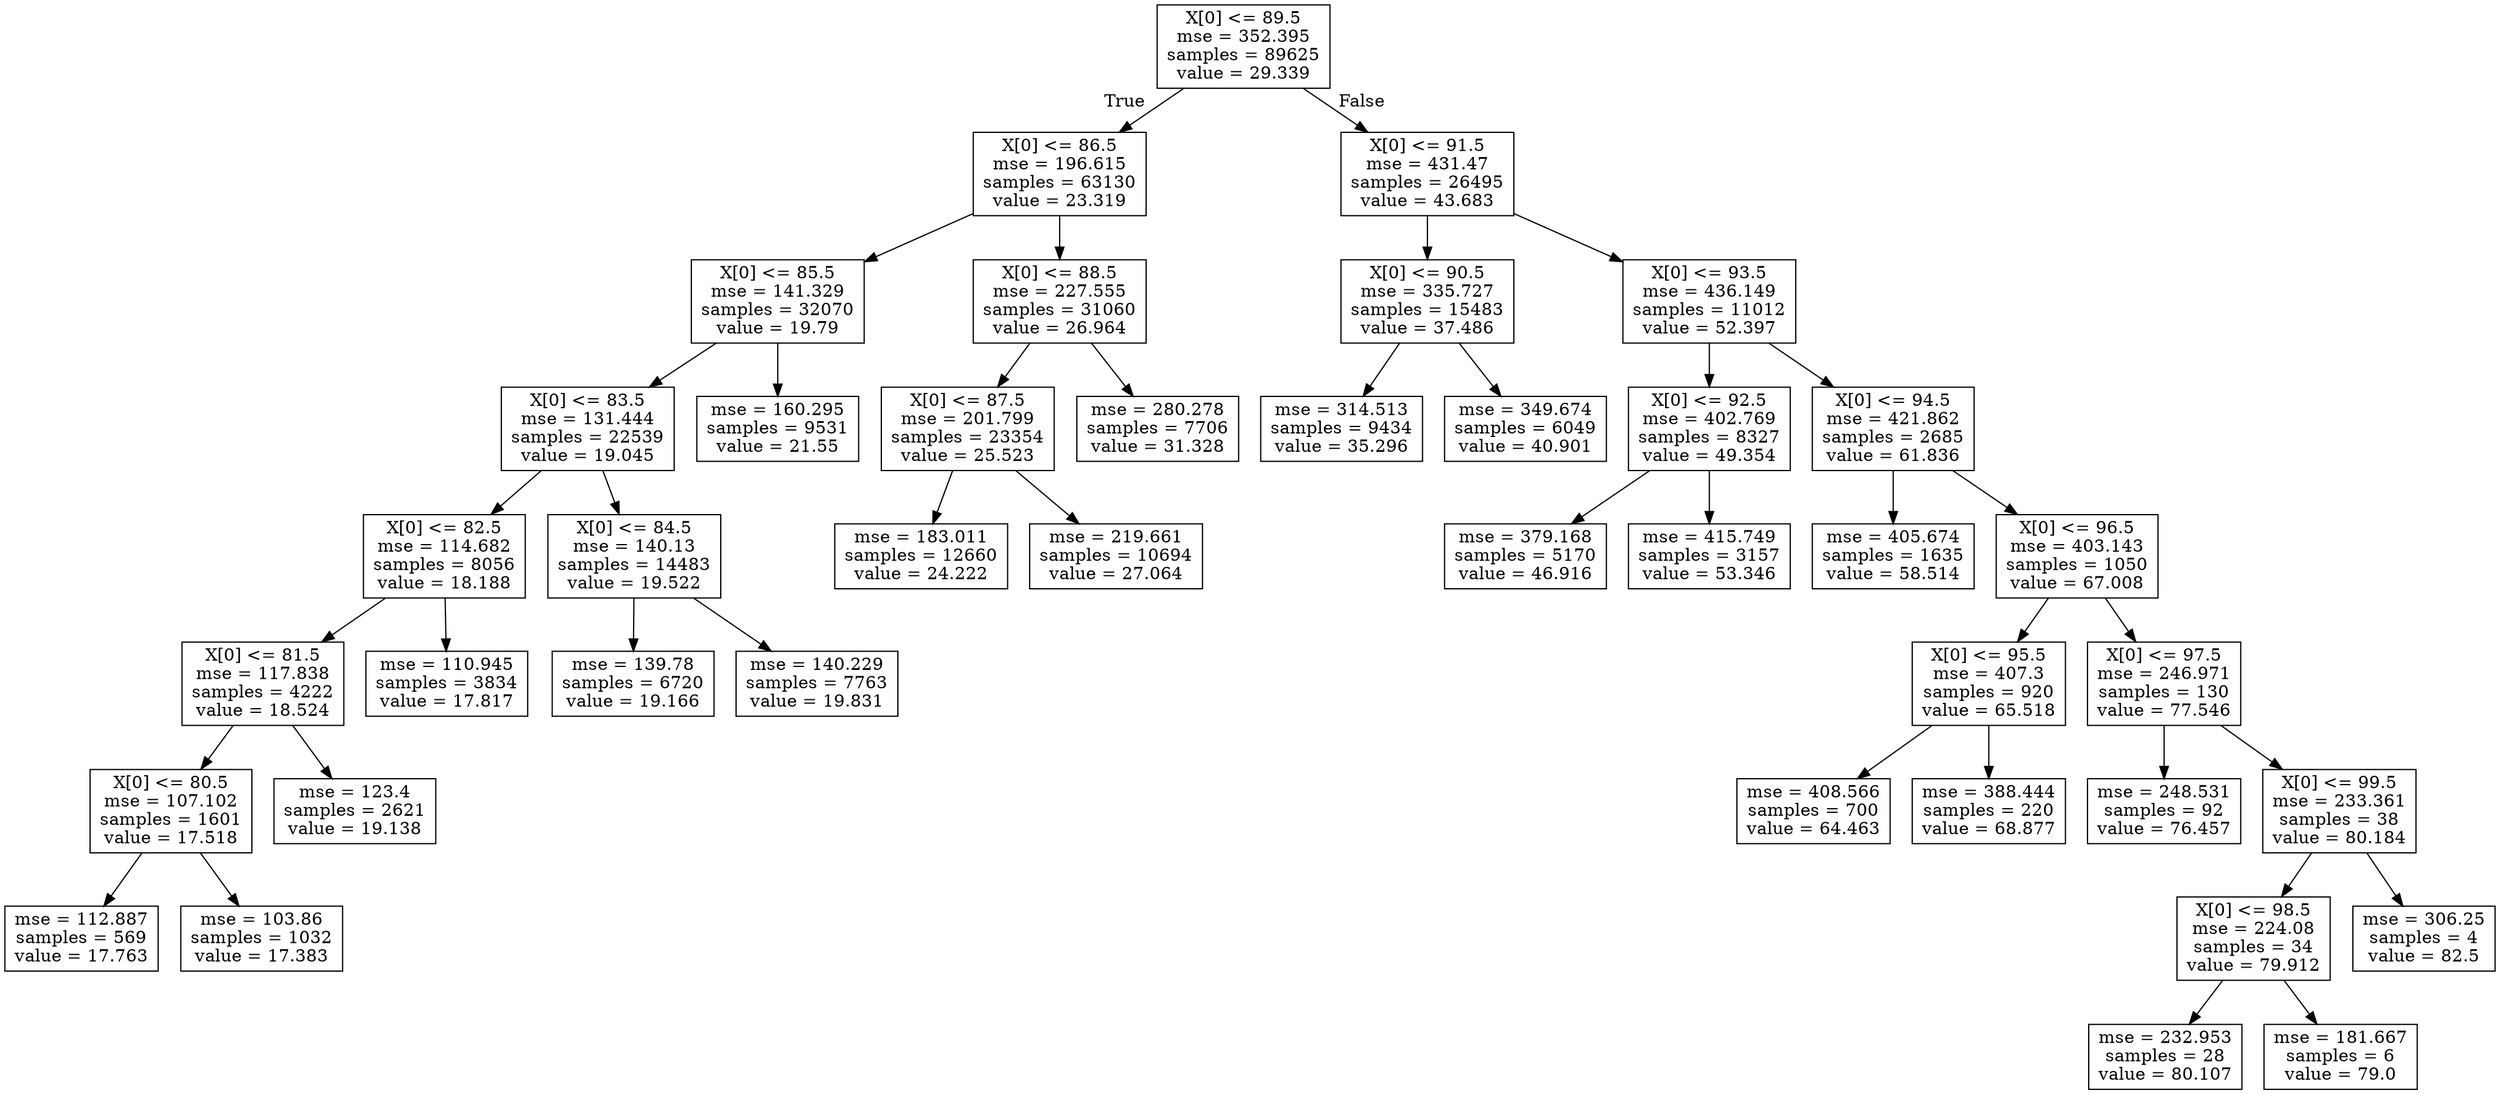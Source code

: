 digraph Tree {
node [shape=box] ;
0 [label="X[0] <= 89.5\nmse = 352.395\nsamples = 89625\nvalue = 29.339"] ;
1 [label="X[0] <= 86.5\nmse = 196.615\nsamples = 63130\nvalue = 23.319"] ;
0 -> 1 [labeldistance=2.5, labelangle=45, headlabel="True"] ;
2 [label="X[0] <= 85.5\nmse = 141.329\nsamples = 32070\nvalue = 19.79"] ;
1 -> 2 ;
3 [label="X[0] <= 83.5\nmse = 131.444\nsamples = 22539\nvalue = 19.045"] ;
2 -> 3 ;
4 [label="X[0] <= 82.5\nmse = 114.682\nsamples = 8056\nvalue = 18.188"] ;
3 -> 4 ;
5 [label="X[0] <= 81.5\nmse = 117.838\nsamples = 4222\nvalue = 18.524"] ;
4 -> 5 ;
6 [label="X[0] <= 80.5\nmse = 107.102\nsamples = 1601\nvalue = 17.518"] ;
5 -> 6 ;
7 [label="mse = 112.887\nsamples = 569\nvalue = 17.763"] ;
6 -> 7 ;
8 [label="mse = 103.86\nsamples = 1032\nvalue = 17.383"] ;
6 -> 8 ;
9 [label="mse = 123.4\nsamples = 2621\nvalue = 19.138"] ;
5 -> 9 ;
10 [label="mse = 110.945\nsamples = 3834\nvalue = 17.817"] ;
4 -> 10 ;
11 [label="X[0] <= 84.5\nmse = 140.13\nsamples = 14483\nvalue = 19.522"] ;
3 -> 11 ;
12 [label="mse = 139.78\nsamples = 6720\nvalue = 19.166"] ;
11 -> 12 ;
13 [label="mse = 140.229\nsamples = 7763\nvalue = 19.831"] ;
11 -> 13 ;
14 [label="mse = 160.295\nsamples = 9531\nvalue = 21.55"] ;
2 -> 14 ;
15 [label="X[0] <= 88.5\nmse = 227.555\nsamples = 31060\nvalue = 26.964"] ;
1 -> 15 ;
16 [label="X[0] <= 87.5\nmse = 201.799\nsamples = 23354\nvalue = 25.523"] ;
15 -> 16 ;
17 [label="mse = 183.011\nsamples = 12660\nvalue = 24.222"] ;
16 -> 17 ;
18 [label="mse = 219.661\nsamples = 10694\nvalue = 27.064"] ;
16 -> 18 ;
19 [label="mse = 280.278\nsamples = 7706\nvalue = 31.328"] ;
15 -> 19 ;
20 [label="X[0] <= 91.5\nmse = 431.47\nsamples = 26495\nvalue = 43.683"] ;
0 -> 20 [labeldistance=2.5, labelangle=-45, headlabel="False"] ;
21 [label="X[0] <= 90.5\nmse = 335.727\nsamples = 15483\nvalue = 37.486"] ;
20 -> 21 ;
22 [label="mse = 314.513\nsamples = 9434\nvalue = 35.296"] ;
21 -> 22 ;
23 [label="mse = 349.674\nsamples = 6049\nvalue = 40.901"] ;
21 -> 23 ;
24 [label="X[0] <= 93.5\nmse = 436.149\nsamples = 11012\nvalue = 52.397"] ;
20 -> 24 ;
25 [label="X[0] <= 92.5\nmse = 402.769\nsamples = 8327\nvalue = 49.354"] ;
24 -> 25 ;
26 [label="mse = 379.168\nsamples = 5170\nvalue = 46.916"] ;
25 -> 26 ;
27 [label="mse = 415.749\nsamples = 3157\nvalue = 53.346"] ;
25 -> 27 ;
28 [label="X[0] <= 94.5\nmse = 421.862\nsamples = 2685\nvalue = 61.836"] ;
24 -> 28 ;
29 [label="mse = 405.674\nsamples = 1635\nvalue = 58.514"] ;
28 -> 29 ;
30 [label="X[0] <= 96.5\nmse = 403.143\nsamples = 1050\nvalue = 67.008"] ;
28 -> 30 ;
31 [label="X[0] <= 95.5\nmse = 407.3\nsamples = 920\nvalue = 65.518"] ;
30 -> 31 ;
32 [label="mse = 408.566\nsamples = 700\nvalue = 64.463"] ;
31 -> 32 ;
33 [label="mse = 388.444\nsamples = 220\nvalue = 68.877"] ;
31 -> 33 ;
34 [label="X[0] <= 97.5\nmse = 246.971\nsamples = 130\nvalue = 77.546"] ;
30 -> 34 ;
35 [label="mse = 248.531\nsamples = 92\nvalue = 76.457"] ;
34 -> 35 ;
36 [label="X[0] <= 99.5\nmse = 233.361\nsamples = 38\nvalue = 80.184"] ;
34 -> 36 ;
37 [label="X[0] <= 98.5\nmse = 224.08\nsamples = 34\nvalue = 79.912"] ;
36 -> 37 ;
38 [label="mse = 232.953\nsamples = 28\nvalue = 80.107"] ;
37 -> 38 ;
39 [label="mse = 181.667\nsamples = 6\nvalue = 79.0"] ;
37 -> 39 ;
40 [label="mse = 306.25\nsamples = 4\nvalue = 82.5"] ;
36 -> 40 ;
}